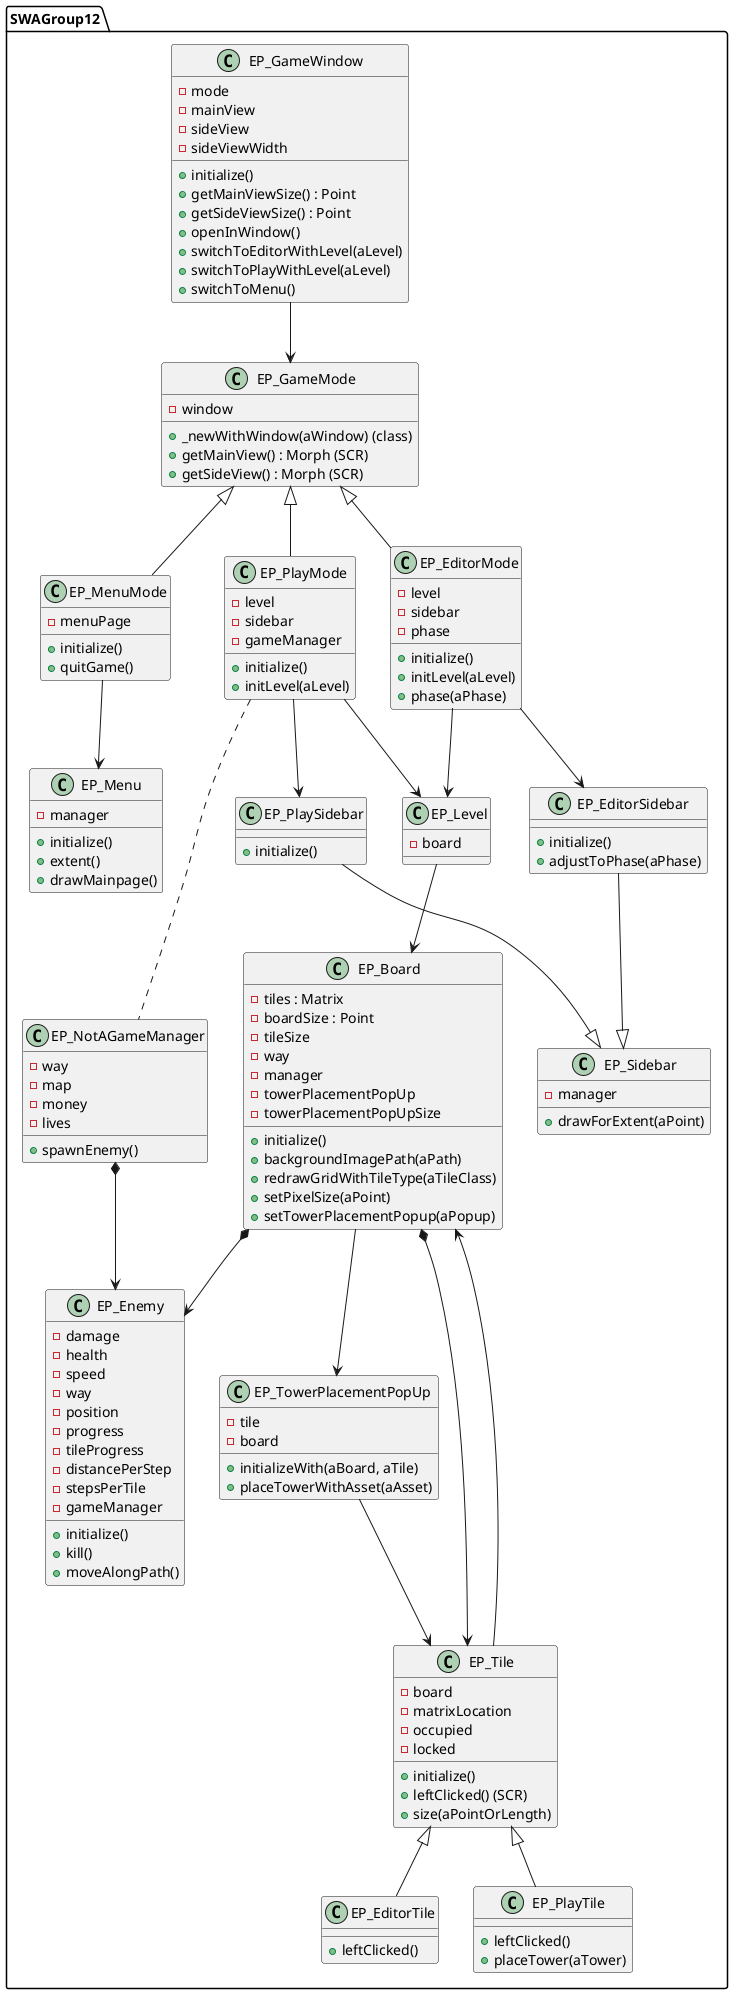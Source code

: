 @startuml

package SWAGroup12 {


    class EP_Board {
        -tiles : Matrix
        -boardSize : Point
        -tileSize
        -way
        -manager
        -towerPlacementPopUp
        -towerPlacementPopUpSize
        +initialize()
        +backgroundImagePath(aPath)
        +redrawGridWithTileType(aTileClass)
        +setPixelSize(aPoint)
        +setTowerPlacementPopup(aPopup)
    }

    class EP_Tile {
        -board
        -matrixLocation
        -occupied
        -locked
        +initialize()
        +leftClicked() (SCR)
        +size(aPointOrLength)
    }

    class EP_EditorTile {
        +leftClicked()
    }
    class EP_PlayTile {
        +leftClicked()
        +placeTower(aTower)
    }

    class EP_Enemy {
        -damage
        -health
        -speed
        -way
        -position
        -progress
        -tileProgress
        -distancePerStep
        -stepsPerTile
        -gameManager
        +initialize()
        +kill()
        +moveAlongPath()
    }

    class EP_TowerPlacementPopUp {
        -tile
        -board
        +initializeWith(aBoard, aTile)
        +placeTowerWithAsset(aAsset)
    }

    class EP_GameMode {
        -window
        +_newWithWindow(aWindow) (class)
        +getMainView() : Morph (SCR)
        +getSideView() : Morph (SCR)
    }

    class EP_MenuMode {
        -menuPage
        +initialize()
        +quitGame()
    }

    class EP_PlayMode {
        -level
        -sidebar
        -gameManager
        +initialize()
        +initLevel(aLevel)
    }

    class EP_EditorMode {
        -level
        -sidebar
        -phase
        +initialize()
        +initLevel(aLevel)
        +phase(aPhase)
    }

    class EP_Sidebar {
        -manager
        +drawForExtent(aPoint)
    }

    class EP_EditorSidebar {
        +initialize()
        +adjustToPhase(aPhase)
    }

    class EP_PlaySidebar {
        +initialize()
    }

    class EP_GameWindow {
        -mode
        -mainView
        -sideView
        -sideViewWidth
        +initialize()
        +getMainViewSize() : Point
        +getSideViewSize() : Point
        +openInWindow()
        +switchToEditorWithLevel(aLevel)
        +switchToPlayWithLevel(aLevel)
        +switchToMenu()
    }

    class EP_Menu {
        -manager
        +initialize()
        +extent()
        +drawMainpage()
    }

    class EP_NotAGameManager {
        -way
        -map
        -money
        -lives
        +spawnEnemy()
    }

    class EP_Level {
        -board
    }


    EP_GameWindow --> EP_GameMode

    EP_Board *--> EP_Tile
    EP_Board *--> EP_Enemy
    EP_Board --> EP_TowerPlacementPopUp

    EP_GameMode <|-- EP_MenuMode
    EP_GameMode <|-- EP_EditorMode
    EP_GameMode <|-- EP_PlayMode

    EP_MenuMode --> EP_Menu
    
    EP_PlayMode --> EP_Level
    EP_PlayMode --> EP_PlaySidebar
    EP_EditorMode --> EP_Level
    EP_EditorMode --> EP_EditorSidebar
    EP_Level --> EP_Board

    EP_PlayMode ... EP_NotAGameManager
    EP_NotAGameManager *--> EP_Enemy
    EP_TowerPlacementPopUp --> EP_Tile
    
    EP_Tile --> EP_Board
    EP_Tile <|-- EP_PlayTile
    EP_Tile <|-- EP_EditorTile

    EP_EditorSidebar --|> EP_Sidebar 
    EP_PlaySidebar --|> EP_Sidebar
}

@enduml
